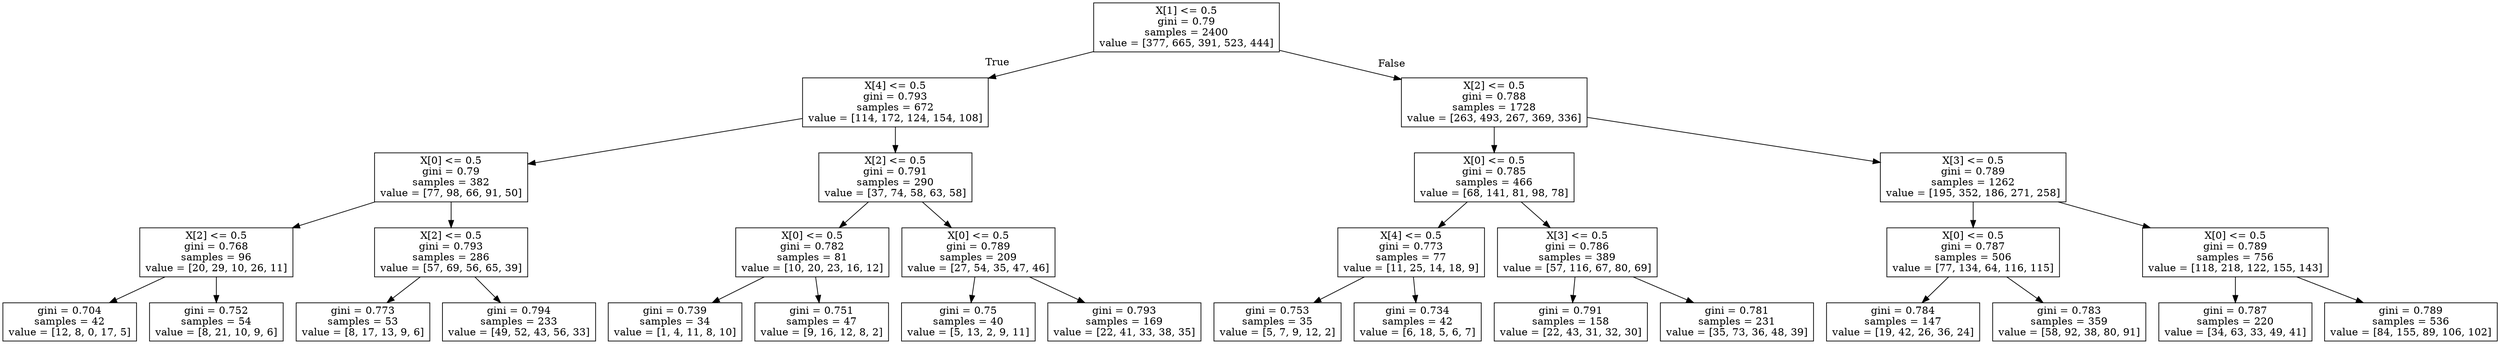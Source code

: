 digraph Tree {
node [shape=box] ;
0 [label="X[1] <= 0.5\ngini = 0.79\nsamples = 2400\nvalue = [377, 665, 391, 523, 444]"] ;
1 [label="X[4] <= 0.5\ngini = 0.793\nsamples = 672\nvalue = [114, 172, 124, 154, 108]"] ;
0 -> 1 [labeldistance=2.5, labelangle=45, headlabel="True"] ;
2 [label="X[0] <= 0.5\ngini = 0.79\nsamples = 382\nvalue = [77, 98, 66, 91, 50]"] ;
1 -> 2 ;
3 [label="X[2] <= 0.5\ngini = 0.768\nsamples = 96\nvalue = [20, 29, 10, 26, 11]"] ;
2 -> 3 ;
4 [label="gini = 0.704\nsamples = 42\nvalue = [12, 8, 0, 17, 5]"] ;
3 -> 4 ;
5 [label="gini = 0.752\nsamples = 54\nvalue = [8, 21, 10, 9, 6]"] ;
3 -> 5 ;
6 [label="X[2] <= 0.5\ngini = 0.793\nsamples = 286\nvalue = [57, 69, 56, 65, 39]"] ;
2 -> 6 ;
7 [label="gini = 0.773\nsamples = 53\nvalue = [8, 17, 13, 9, 6]"] ;
6 -> 7 ;
8 [label="gini = 0.794\nsamples = 233\nvalue = [49, 52, 43, 56, 33]"] ;
6 -> 8 ;
9 [label="X[2] <= 0.5\ngini = 0.791\nsamples = 290\nvalue = [37, 74, 58, 63, 58]"] ;
1 -> 9 ;
10 [label="X[0] <= 0.5\ngini = 0.782\nsamples = 81\nvalue = [10, 20, 23, 16, 12]"] ;
9 -> 10 ;
11 [label="gini = 0.739\nsamples = 34\nvalue = [1, 4, 11, 8, 10]"] ;
10 -> 11 ;
12 [label="gini = 0.751\nsamples = 47\nvalue = [9, 16, 12, 8, 2]"] ;
10 -> 12 ;
13 [label="X[0] <= 0.5\ngini = 0.789\nsamples = 209\nvalue = [27, 54, 35, 47, 46]"] ;
9 -> 13 ;
14 [label="gini = 0.75\nsamples = 40\nvalue = [5, 13, 2, 9, 11]"] ;
13 -> 14 ;
15 [label="gini = 0.793\nsamples = 169\nvalue = [22, 41, 33, 38, 35]"] ;
13 -> 15 ;
16 [label="X[2] <= 0.5\ngini = 0.788\nsamples = 1728\nvalue = [263, 493, 267, 369, 336]"] ;
0 -> 16 [labeldistance=2.5, labelangle=-45, headlabel="False"] ;
17 [label="X[0] <= 0.5\ngini = 0.785\nsamples = 466\nvalue = [68, 141, 81, 98, 78]"] ;
16 -> 17 ;
18 [label="X[4] <= 0.5\ngini = 0.773\nsamples = 77\nvalue = [11, 25, 14, 18, 9]"] ;
17 -> 18 ;
19 [label="gini = 0.753\nsamples = 35\nvalue = [5, 7, 9, 12, 2]"] ;
18 -> 19 ;
20 [label="gini = 0.734\nsamples = 42\nvalue = [6, 18, 5, 6, 7]"] ;
18 -> 20 ;
21 [label="X[3] <= 0.5\ngini = 0.786\nsamples = 389\nvalue = [57, 116, 67, 80, 69]"] ;
17 -> 21 ;
22 [label="gini = 0.791\nsamples = 158\nvalue = [22, 43, 31, 32, 30]"] ;
21 -> 22 ;
23 [label="gini = 0.781\nsamples = 231\nvalue = [35, 73, 36, 48, 39]"] ;
21 -> 23 ;
24 [label="X[3] <= 0.5\ngini = 0.789\nsamples = 1262\nvalue = [195, 352, 186, 271, 258]"] ;
16 -> 24 ;
25 [label="X[0] <= 0.5\ngini = 0.787\nsamples = 506\nvalue = [77, 134, 64, 116, 115]"] ;
24 -> 25 ;
26 [label="gini = 0.784\nsamples = 147\nvalue = [19, 42, 26, 36, 24]"] ;
25 -> 26 ;
27 [label="gini = 0.783\nsamples = 359\nvalue = [58, 92, 38, 80, 91]"] ;
25 -> 27 ;
28 [label="X[0] <= 0.5\ngini = 0.789\nsamples = 756\nvalue = [118, 218, 122, 155, 143]"] ;
24 -> 28 ;
29 [label="gini = 0.787\nsamples = 220\nvalue = [34, 63, 33, 49, 41]"] ;
28 -> 29 ;
30 [label="gini = 0.789\nsamples = 536\nvalue = [84, 155, 89, 106, 102]"] ;
28 -> 30 ;
}